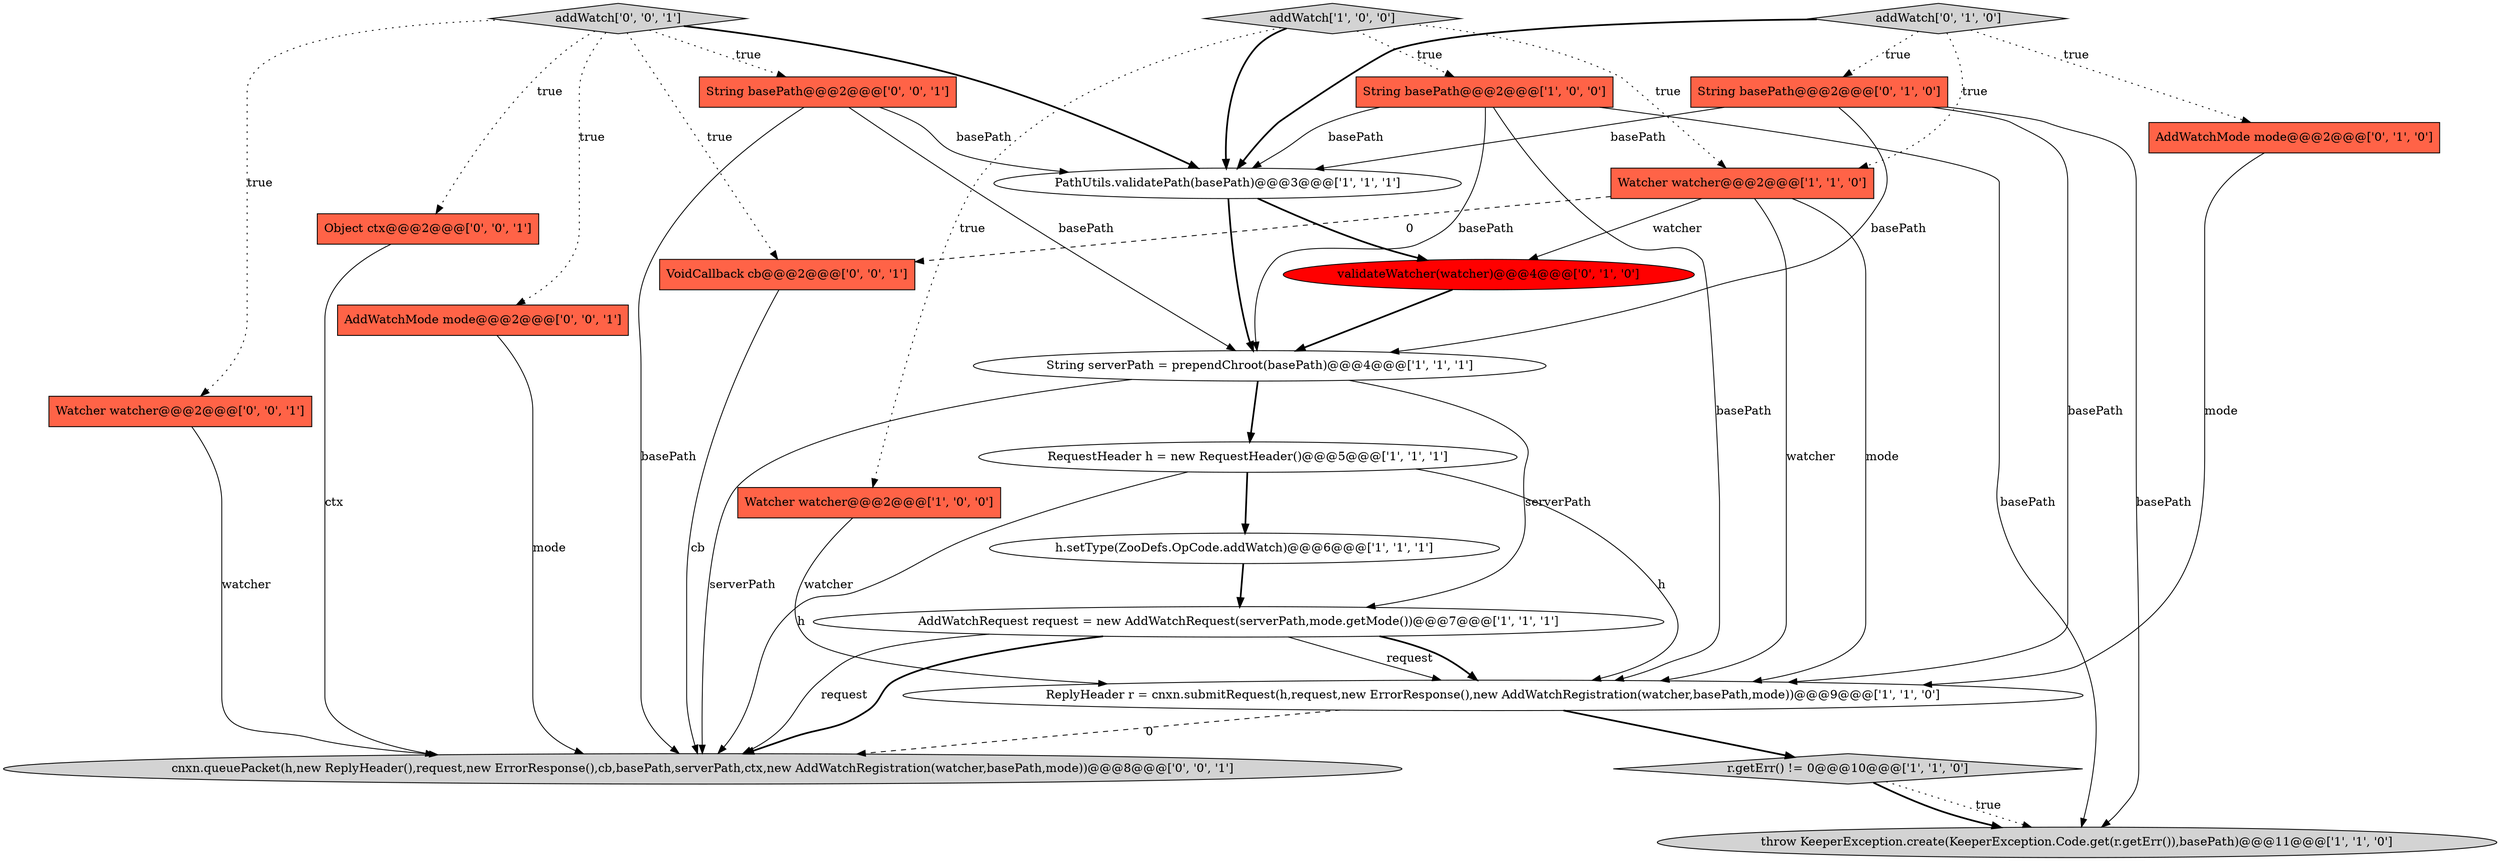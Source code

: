 digraph {
12 [style = filled, label = "AddWatchMode mode@@@2@@@['0', '1', '0']", fillcolor = tomato, shape = box image = "AAA0AAABBB2BBB"];
15 [style = filled, label = "validateWatcher(watcher)@@@4@@@['0', '1', '0']", fillcolor = red, shape = ellipse image = "AAA1AAABBB2BBB"];
0 [style = filled, label = "addWatch['1', '0', '0']", fillcolor = lightgray, shape = diamond image = "AAA0AAABBB1BBB"];
5 [style = filled, label = "String basePath@@@2@@@['1', '0', '0']", fillcolor = tomato, shape = box image = "AAA0AAABBB1BBB"];
18 [style = filled, label = "addWatch['0', '0', '1']", fillcolor = lightgray, shape = diamond image = "AAA0AAABBB3BBB"];
10 [style = filled, label = "h.setType(ZooDefs.OpCode.addWatch)@@@6@@@['1', '1', '1']", fillcolor = white, shape = ellipse image = "AAA0AAABBB1BBB"];
13 [style = filled, label = "String basePath@@@2@@@['0', '1', '0']", fillcolor = tomato, shape = box image = "AAA0AAABBB2BBB"];
22 [style = filled, label = "VoidCallback cb@@@2@@@['0', '0', '1']", fillcolor = tomato, shape = box image = "AAA0AAABBB3BBB"];
3 [style = filled, label = "AddWatchRequest request = new AddWatchRequest(serverPath,mode.getMode())@@@7@@@['1', '1', '1']", fillcolor = white, shape = ellipse image = "AAA0AAABBB1BBB"];
14 [style = filled, label = "addWatch['0', '1', '0']", fillcolor = lightgray, shape = diamond image = "AAA0AAABBB2BBB"];
21 [style = filled, label = "Object ctx@@@2@@@['0', '0', '1']", fillcolor = tomato, shape = box image = "AAA0AAABBB3BBB"];
8 [style = filled, label = "PathUtils.validatePath(basePath)@@@3@@@['1', '1', '1']", fillcolor = white, shape = ellipse image = "AAA0AAABBB1BBB"];
17 [style = filled, label = "AddWatchMode mode@@@2@@@['0', '0', '1']", fillcolor = tomato, shape = box image = "AAA0AAABBB3BBB"];
11 [style = filled, label = "Watcher watcher@@@2@@@['1', '1', '0']", fillcolor = tomato, shape = box image = "AAA0AAABBB1BBB"];
19 [style = filled, label = "Watcher watcher@@@2@@@['0', '0', '1']", fillcolor = tomato, shape = box image = "AAA0AAABBB3BBB"];
16 [style = filled, label = "String basePath@@@2@@@['0', '0', '1']", fillcolor = tomato, shape = box image = "AAA0AAABBB3BBB"];
2 [style = filled, label = "String serverPath = prependChroot(basePath)@@@4@@@['1', '1', '1']", fillcolor = white, shape = ellipse image = "AAA0AAABBB1BBB"];
4 [style = filled, label = "throw KeeperException.create(KeeperException.Code.get(r.getErr()),basePath)@@@11@@@['1', '1', '0']", fillcolor = lightgray, shape = ellipse image = "AAA0AAABBB1BBB"];
9 [style = filled, label = "r.getErr() != 0@@@10@@@['1', '1', '0']", fillcolor = lightgray, shape = diamond image = "AAA0AAABBB1BBB"];
7 [style = filled, label = "ReplyHeader r = cnxn.submitRequest(h,request,new ErrorResponse(),new AddWatchRegistration(watcher,basePath,mode))@@@9@@@['1', '1', '0']", fillcolor = white, shape = ellipse image = "AAA0AAABBB1BBB"];
1 [style = filled, label = "RequestHeader h = new RequestHeader()@@@5@@@['1', '1', '1']", fillcolor = white, shape = ellipse image = "AAA0AAABBB1BBB"];
20 [style = filled, label = "cnxn.queuePacket(h,new ReplyHeader(),request,new ErrorResponse(),cb,basePath,serverPath,ctx,new AddWatchRegistration(watcher,basePath,mode))@@@8@@@['0', '0', '1']", fillcolor = lightgray, shape = ellipse image = "AAA0AAABBB3BBB"];
6 [style = filled, label = "Watcher watcher@@@2@@@['1', '0', '0']", fillcolor = tomato, shape = box image = "AAA0AAABBB1BBB"];
5->8 [style = solid, label="basePath"];
15->2 [style = bold, label=""];
3->7 [style = solid, label="request"];
0->5 [style = dotted, label="true"];
8->15 [style = bold, label=""];
14->12 [style = dotted, label="true"];
16->2 [style = solid, label="basePath"];
18->16 [style = dotted, label="true"];
2->1 [style = bold, label=""];
19->20 [style = solid, label="watcher"];
22->20 [style = solid, label="cb"];
1->20 [style = solid, label="h"];
5->2 [style = solid, label="basePath"];
9->4 [style = bold, label=""];
18->19 [style = dotted, label="true"];
18->21 [style = dotted, label="true"];
11->22 [style = dashed, label="0"];
7->20 [style = dashed, label="0"];
10->3 [style = bold, label=""];
21->20 [style = solid, label="ctx"];
0->6 [style = dotted, label="true"];
5->7 [style = solid, label="basePath"];
13->2 [style = solid, label="basePath"];
3->20 [style = solid, label="request"];
14->13 [style = dotted, label="true"];
2->20 [style = solid, label="serverPath"];
5->4 [style = solid, label="basePath"];
2->3 [style = solid, label="serverPath"];
17->20 [style = solid, label="mode"];
13->7 [style = solid, label="basePath"];
7->9 [style = bold, label=""];
13->4 [style = solid, label="basePath"];
3->20 [style = bold, label=""];
16->8 [style = solid, label="basePath"];
8->2 [style = bold, label=""];
3->7 [style = bold, label=""];
11->7 [style = solid, label="mode"];
0->8 [style = bold, label=""];
9->4 [style = dotted, label="true"];
11->15 [style = solid, label="watcher"];
14->11 [style = dotted, label="true"];
14->8 [style = bold, label=""];
18->8 [style = bold, label=""];
18->17 [style = dotted, label="true"];
1->7 [style = solid, label="h"];
11->7 [style = solid, label="watcher"];
12->7 [style = solid, label="mode"];
1->10 [style = bold, label=""];
16->20 [style = solid, label="basePath"];
0->11 [style = dotted, label="true"];
13->8 [style = solid, label="basePath"];
6->7 [style = solid, label="watcher"];
18->22 [style = dotted, label="true"];
}
